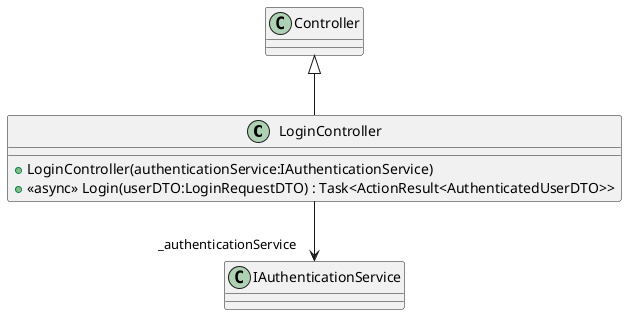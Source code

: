 @startuml
class LoginController {
    + LoginController(authenticationService:IAuthenticationService)
    + <<async>> Login(userDTO:LoginRequestDTO) : Task<ActionResult<AuthenticatedUserDTO>>
}
Controller <|-- LoginController
LoginController --> "_authenticationService" IAuthenticationService
@enduml
